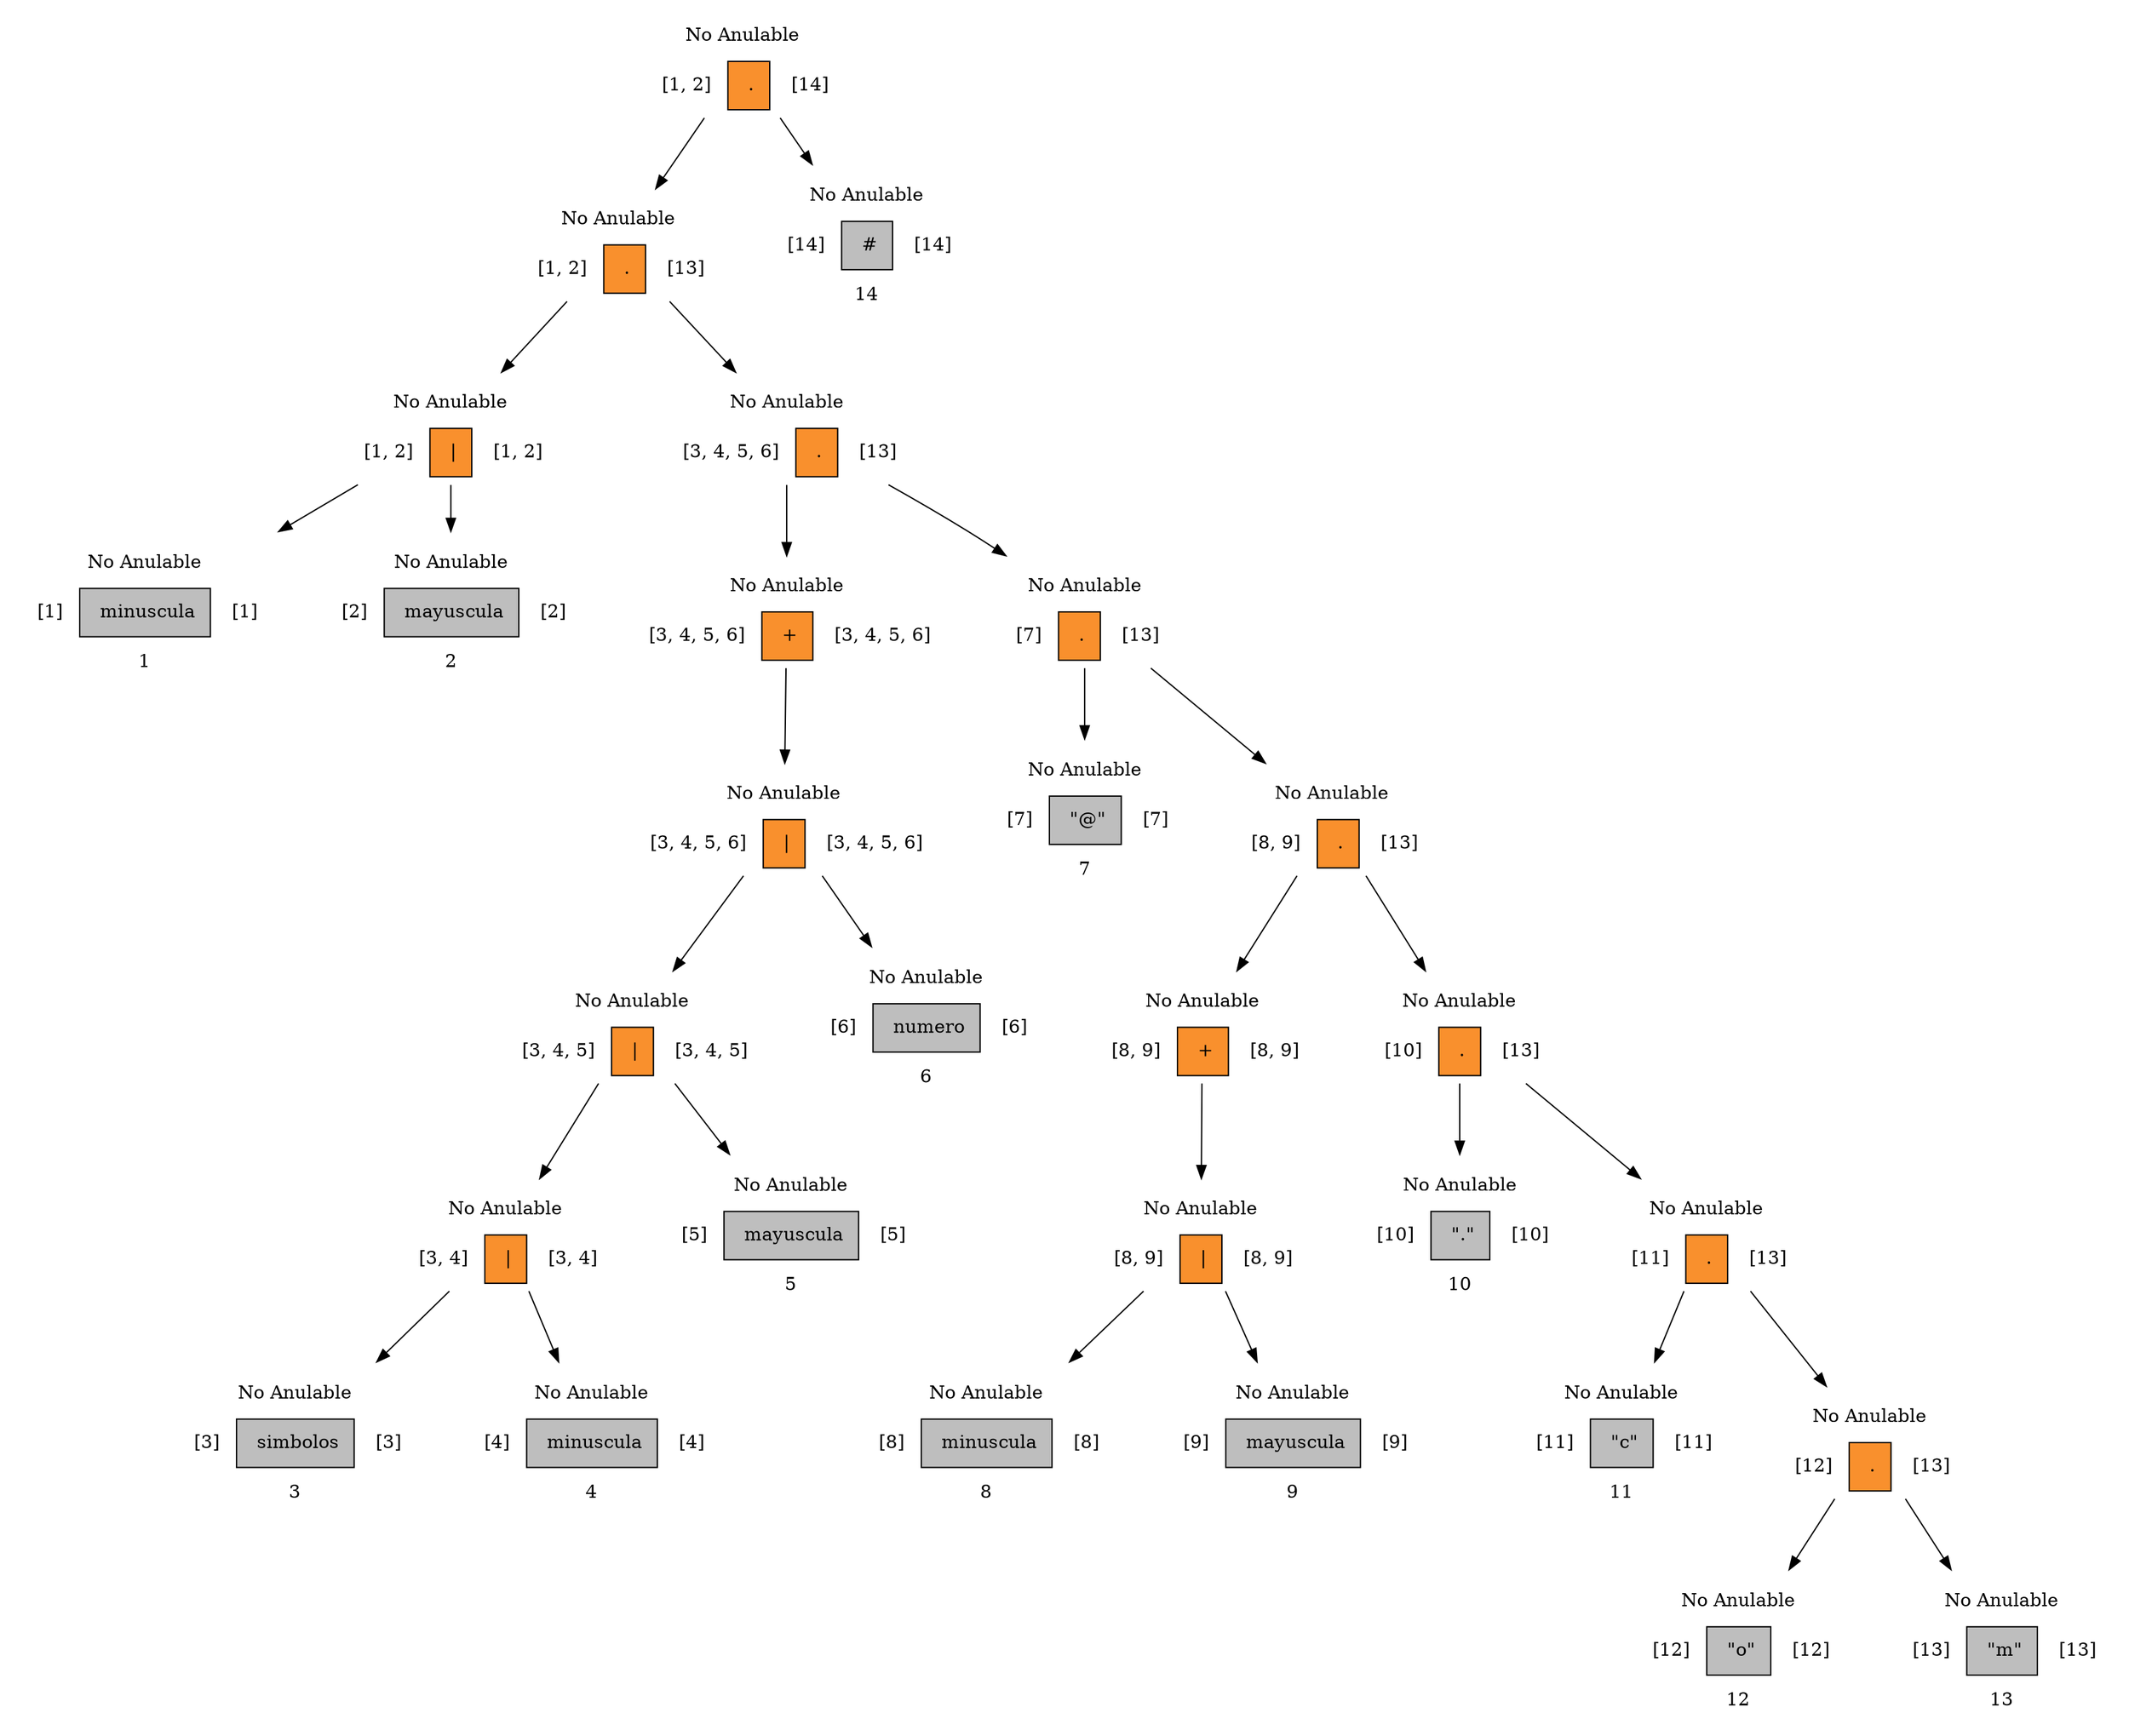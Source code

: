 digraph s {
N_1[shape = none label=<
 <TABLE border="0" cellspacing="2" cellpadding="10" >
 <TR>
 <TD colspan="3">No Anulable</TD>
 </TR>
 <TR>
 <TD> [1, 2]</TD>
 <TD border="1" bgcolor="#F9902D"> .</TD>
 <TD> [14]</TD>
 </TR>
 </TABLE>>];N_2[shape = none label=<
 <TABLE border="0" cellspacing="2" cellpadding="10" >
 <TR>
 <TD colspan="3">No Anulable</TD>
 </TR>
 <TR>
 <TD> [1, 2]</TD>
 <TD border="1" bgcolor="#F9902D"> .</TD>
 <TD> [13]</TD>
 </TR>
 </TABLE>>];N_1-> N_2;
N_3[shape = none label=<
 <TABLE border="0" cellspacing="2" cellpadding="10" >
 <TR>
 <TD colspan="3">No Anulable</TD>
 </TR>
 <TR>
 <TD> [1, 2]</TD>
 <TD border="1" bgcolor="#F9902D"> |</TD>
 <TD> [1, 2]</TD>
 </TR>
 </TABLE>>];N_2-> N_3;
N_4[shape = none label=<
 <TABLE border="0" cellspacing="2" cellpadding="10" >
 <TR>
 <TD colspan="3">No Anulable</TD>
 </TR>
 <TR>
 <TD> [1]</TD>
 <TD border="1" bgcolor="#bebebe" > minuscula</TD>
 <TD> [1]</TD>
 </TR>
 <TR>
 <TD colspan="3">1</TD>
 </TR>
 </TABLE>>];N_3-> N_4;
N_5[shape = none label=<
 <TABLE border="0" cellspacing="2" cellpadding="10" >
 <TR>
 <TD colspan="3">No Anulable</TD>
 </TR>
 <TR>
 <TD> [2]</TD>
 <TD border="1" bgcolor="#bebebe" > mayuscula</TD>
 <TD> [2]</TD>
 </TR>
 <TR>
 <TD colspan="3">2</TD>
 </TR>
 </TABLE>>];N_3-> N_5;
N_6[shape = none label=<
 <TABLE border="0" cellspacing="2" cellpadding="10" >
 <TR>
 <TD colspan="3">No Anulable</TD>
 </TR>
 <TR>
 <TD> [3, 4, 5, 6]</TD>
 <TD border="1" bgcolor="#F9902D"> .</TD>
 <TD> [13]</TD>
 </TR>
 </TABLE>>];N_2-> N_6;
N_7[shape = none label=<
 <TABLE border="0" cellspacing="2" cellpadding="10" >
 <TR>
 <TD colspan="3">No Anulable</TD>
 </TR>
 <TR>
 <TD> [3, 4, 5, 6]</TD>
 <TD border="1" bgcolor="#F9902D"> +</TD>
 <TD> [3, 4, 5, 6]</TD>
 </TR>
 </TABLE>>];N_6-> N_7;
N_8[shape = none label=<
 <TABLE border="0" cellspacing="2" cellpadding="10" >
 <TR>
 <TD colspan="3">No Anulable</TD>
 </TR>
 <TR>
 <TD> [3, 4, 5, 6]</TD>
 <TD border="1" bgcolor="#F9902D"> |</TD>
 <TD> [3, 4, 5, 6]</TD>
 </TR>
 </TABLE>>];N_7-> N_8;
N_9[shape = none label=<
 <TABLE border="0" cellspacing="2" cellpadding="10" >
 <TR>
 <TD colspan="3">No Anulable</TD>
 </TR>
 <TR>
 <TD> [3, 4, 5]</TD>
 <TD border="1" bgcolor="#F9902D"> |</TD>
 <TD> [3, 4, 5]</TD>
 </TR>
 </TABLE>>];N_8-> N_9;
N_10[shape = none label=<
 <TABLE border="0" cellspacing="2" cellpadding="10" >
 <TR>
 <TD colspan="3">No Anulable</TD>
 </TR>
 <TR>
 <TD> [3, 4]</TD>
 <TD border="1" bgcolor="#F9902D"> |</TD>
 <TD> [3, 4]</TD>
 </TR>
 </TABLE>>];N_9-> N_10;
N_11[shape = none label=<
 <TABLE border="0" cellspacing="2" cellpadding="10" >
 <TR>
 <TD colspan="3">No Anulable</TD>
 </TR>
 <TR>
 <TD> [3]</TD>
 <TD border="1" bgcolor="#bebebe" > simbolos</TD>
 <TD> [3]</TD>
 </TR>
 <TR>
 <TD colspan="3">3</TD>
 </TR>
 </TABLE>>];N_10-> N_11;
N_12[shape = none label=<
 <TABLE border="0" cellspacing="2" cellpadding="10" >
 <TR>
 <TD colspan="3">No Anulable</TD>
 </TR>
 <TR>
 <TD> [4]</TD>
 <TD border="1" bgcolor="#bebebe" > minuscula</TD>
 <TD> [4]</TD>
 </TR>
 <TR>
 <TD colspan="3">4</TD>
 </TR>
 </TABLE>>];N_10-> N_12;
N_13[shape = none label=<
 <TABLE border="0" cellspacing="2" cellpadding="10" >
 <TR>
 <TD colspan="3">No Anulable</TD>
 </TR>
 <TR>
 <TD> [5]</TD>
 <TD border="1" bgcolor="#bebebe" > mayuscula</TD>
 <TD> [5]</TD>
 </TR>
 <TR>
 <TD colspan="3">5</TD>
 </TR>
 </TABLE>>];N_9-> N_13;
N_14[shape = none label=<
 <TABLE border="0" cellspacing="2" cellpadding="10" >
 <TR>
 <TD colspan="3">No Anulable</TD>
 </TR>
 <TR>
 <TD> [6]</TD>
 <TD border="1" bgcolor="#bebebe" > numero</TD>
 <TD> [6]</TD>
 </TR>
 <TR>
 <TD colspan="3">6</TD>
 </TR>
 </TABLE>>];N_8-> N_14;
N_15[shape = none label=<
 <TABLE border="0" cellspacing="2" cellpadding="10" >
 <TR>
 <TD colspan="3">No Anulable</TD>
 </TR>
 <TR>
 <TD> [7]</TD>
 <TD border="1" bgcolor="#F9902D"> .</TD>
 <TD> [13]</TD>
 </TR>
 </TABLE>>];N_6-> N_15;
N_16[shape = none label=<
 <TABLE border="0" cellspacing="2" cellpadding="10" >
 <TR>
 <TD colspan="3">No Anulable</TD>
 </TR>
 <TR>
 <TD> [7]</TD>
 <TD border="1" bgcolor="#bebebe" > "@"</TD>
 <TD> [7]</TD>
 </TR>
 <TR>
 <TD colspan="3">7</TD>
 </TR>
 </TABLE>>];N_15-> N_16;
N_17[shape = none label=<
 <TABLE border="0" cellspacing="2" cellpadding="10" >
 <TR>
 <TD colspan="3">No Anulable</TD>
 </TR>
 <TR>
 <TD> [8, 9]</TD>
 <TD border="1" bgcolor="#F9902D"> .</TD>
 <TD> [13]</TD>
 </TR>
 </TABLE>>];N_15-> N_17;
N_18[shape = none label=<
 <TABLE border="0" cellspacing="2" cellpadding="10" >
 <TR>
 <TD colspan="3">No Anulable</TD>
 </TR>
 <TR>
 <TD> [8, 9]</TD>
 <TD border="1" bgcolor="#F9902D"> +</TD>
 <TD> [8, 9]</TD>
 </TR>
 </TABLE>>];N_17-> N_18;
N_19[shape = none label=<
 <TABLE border="0" cellspacing="2" cellpadding="10" >
 <TR>
 <TD colspan="3">No Anulable</TD>
 </TR>
 <TR>
 <TD> [8, 9]</TD>
 <TD border="1" bgcolor="#F9902D"> |</TD>
 <TD> [8, 9]</TD>
 </TR>
 </TABLE>>];N_18-> N_19;
N_20[shape = none label=<
 <TABLE border="0" cellspacing="2" cellpadding="10" >
 <TR>
 <TD colspan="3">No Anulable</TD>
 </TR>
 <TR>
 <TD> [8]</TD>
 <TD border="1" bgcolor="#bebebe" > minuscula</TD>
 <TD> [8]</TD>
 </TR>
 <TR>
 <TD colspan="3">8</TD>
 </TR>
 </TABLE>>];N_19-> N_20;
N_21[shape = none label=<
 <TABLE border="0" cellspacing="2" cellpadding="10" >
 <TR>
 <TD colspan="3">No Anulable</TD>
 </TR>
 <TR>
 <TD> [9]</TD>
 <TD border="1" bgcolor="#bebebe" > mayuscula</TD>
 <TD> [9]</TD>
 </TR>
 <TR>
 <TD colspan="3">9</TD>
 </TR>
 </TABLE>>];N_19-> N_21;
N_22[shape = none label=<
 <TABLE border="0" cellspacing="2" cellpadding="10" >
 <TR>
 <TD colspan="3">No Anulable</TD>
 </TR>
 <TR>
 <TD> [10]</TD>
 <TD border="1" bgcolor="#F9902D"> .</TD>
 <TD> [13]</TD>
 </TR>
 </TABLE>>];N_17-> N_22;
N_23[shape = none label=<
 <TABLE border="0" cellspacing="2" cellpadding="10" >
 <TR>
 <TD colspan="3">No Anulable</TD>
 </TR>
 <TR>
 <TD> [10]</TD>
 <TD border="1" bgcolor="#bebebe" > "."</TD>
 <TD> [10]</TD>
 </TR>
 <TR>
 <TD colspan="3">10</TD>
 </TR>
 </TABLE>>];N_22-> N_23;
N_24[shape = none label=<
 <TABLE border="0" cellspacing="2" cellpadding="10" >
 <TR>
 <TD colspan="3">No Anulable</TD>
 </TR>
 <TR>
 <TD> [11]</TD>
 <TD border="1" bgcolor="#F9902D"> .</TD>
 <TD> [13]</TD>
 </TR>
 </TABLE>>];N_22-> N_24;
N_25[shape = none label=<
 <TABLE border="0" cellspacing="2" cellpadding="10" >
 <TR>
 <TD colspan="3">No Anulable</TD>
 </TR>
 <TR>
 <TD> [11]</TD>
 <TD border="1" bgcolor="#bebebe" > "c"</TD>
 <TD> [11]</TD>
 </TR>
 <TR>
 <TD colspan="3">11</TD>
 </TR>
 </TABLE>>];N_24-> N_25;
N_26[shape = none label=<
 <TABLE border="0" cellspacing="2" cellpadding="10" >
 <TR>
 <TD colspan="3">No Anulable</TD>
 </TR>
 <TR>
 <TD> [12]</TD>
 <TD border="1" bgcolor="#F9902D"> .</TD>
 <TD> [13]</TD>
 </TR>
 </TABLE>>];N_24-> N_26;
N_27[shape = none label=<
 <TABLE border="0" cellspacing="2" cellpadding="10" >
 <TR>
 <TD colspan="3">No Anulable</TD>
 </TR>
 <TR>
 <TD> [12]</TD>
 <TD border="1" bgcolor="#bebebe" > "o"</TD>
 <TD> [12]</TD>
 </TR>
 <TR>
 <TD colspan="3">12</TD>
 </TR>
 </TABLE>>];N_26-> N_27;
N_28[shape = none label=<
 <TABLE border="0" cellspacing="2" cellpadding="10" >
 <TR>
 <TD colspan="3">No Anulable</TD>
 </TR>
 <TR>
 <TD> [13]</TD>
 <TD border="1" bgcolor="#bebebe" > "m"</TD>
 <TD> [13]</TD>
 </TR>
 <TR>
 <TD colspan="3">13</TD>
 </TR>
 </TABLE>>];N_26-> N_28;
N_29[shape = none label=<
 <TABLE border="0" cellspacing="2" cellpadding="10" >
 <TR>
 <TD colspan="3">No Anulable</TD>
 </TR>
 <TR>
 <TD> [14]</TD>
 <TD border="1" bgcolor="#bebebe" > #</TD>
 <TD> [14]</TD>
 </TR>
 <TR>
 <TD colspan="3">14</TD>
 </TR>
 </TABLE>>];N_1-> N_29;

}
